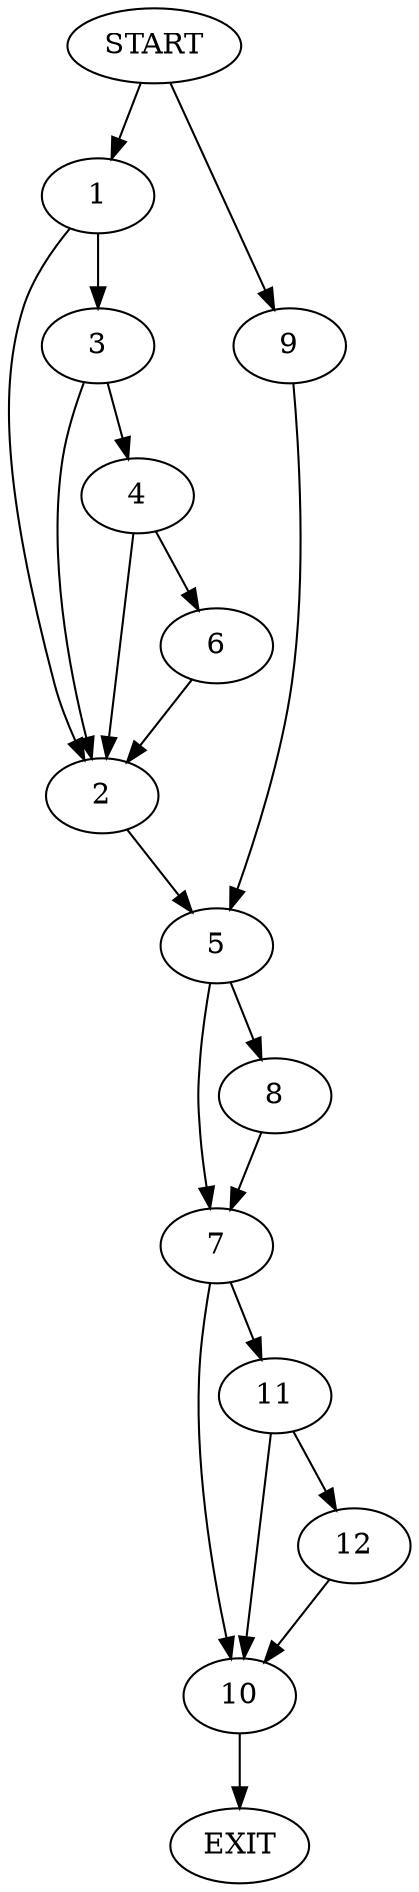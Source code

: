 digraph {
0 [label="START"]
13 [label="EXIT"]
0 -> 1
1 -> 2
1 -> 3
3 -> 2
3 -> 4
2 -> 5
4 -> 2
4 -> 6
6 -> 2
5 -> 7
5 -> 8
0 -> 9
9 -> 5
7 -> 10
7 -> 11
8 -> 7
10 -> 13
11 -> 10
11 -> 12
12 -> 10
}
